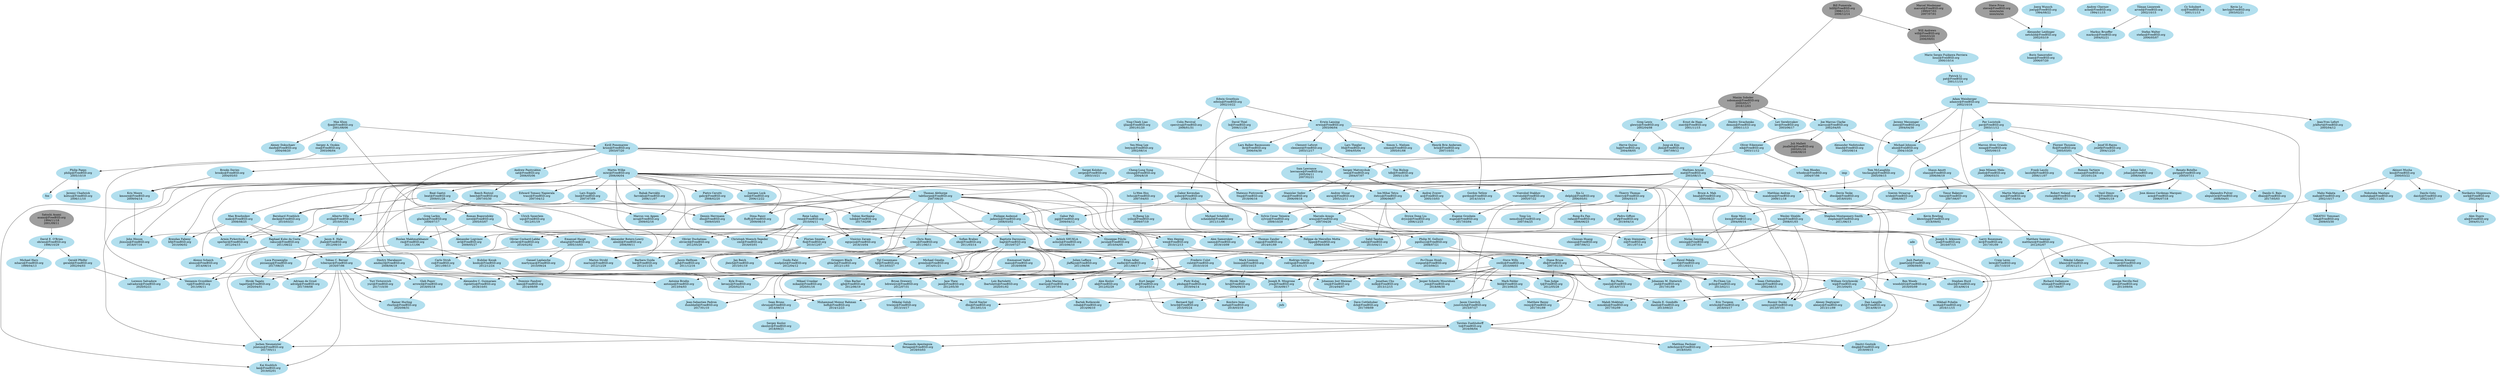 # $FreeBSD$

# This file is meant to list all FreeBSD ports committers and describe the
# mentor-mentee relationships between them.
# The graphical output can be generated from this file with the following
# command:
# $ dot -T png -o file.png committers-ports.dot
#
# The dot binary is part of the graphics/graphviz port.

digraph ports {

# Node definitions follow this example:
#
#   foo [label="Foo Bar\nfoo@FreeBSD.org\n????/??/??"]
#
# ????/??/?? is the date when the commit bit was obtained, usually the one you
# can find looking at svn logs for the svnadmin/access file.
# Use YYYY/MM/DD format.
#
# For returned commit bits, the node definition will follow this example:
#
#   foo [label="Foo Bar\nfoo@FreeBSD.org\n????/??/??\n????/??/??"]
#
# The first date is the same as for an active committer, the second date is
# the date when the commit bit has been returned. Again, check svn logs.

node [color=grey62, style=filled, bgcolor=black];

# Alumni go here.. Try to keep things sorted.

asami [label="Satoshi Asami\nasami@FreeBSD.org\n1994/11/18\n2001/09/11"]
billf [label="Bill Fumerola\nbillf@FreeBSD.org\n1998/11/11\n2006/12/14"]
jmallett [label="Juli Mallett\njmallett@FreeBSD.org\n2003/01/16\n2006/08/10"]
marcel [label="Marcel Moolenaar\nmarcel@FreeBSD.org\n1999/07/03\n2007/07/01"]
sobomax[label="Maxim Sobolev\nsobomax@FreeBSD.org\n2000/05/17\n2018/12/03"]
steve [label="Steve Price\nsteve@FreeBSD.org\nxxxx/xx/xx\nxxxx/xx/xx"]
will [label="Will Andrews\nwill@FreeBSD.org\n2000/03/20\n2006/09/01"]

node [color=lightblue2, style=filled, bgcolor=black];

# Current ports committers go here. Try to keep things sorted.

"0mp" [label="Mateusz Piotrowski\n0mp@FreeBSD.org\n2018/06/16"]
ache [label="Andrey Chernov\nache@FreeBSD.org\n1994/11/15"]
acm [label="Jose Alonso Cardenas Marquez\nacm@FreeBSD.org\n2006/07/18"]
adamw [label="Adam Weinberger\nadamw@FreeBSD.org\n2002/10/16"]
adridg [label="Adriaan de Groot\nadridg@FreeBSD.org\n2017/09/08"]
ahze [label="Michael Johnson\nahze@FreeBSD.org\n2004/10/29"]
ak [label="Alex Kozlov\nak@FreeBSD.org\n2012/02/29"]
ale [label="Alex Dupre\nale@FreeBSD.org\n2004/01/12"]
alepulver [label="Alejandro Pulver\nalepulver@FreeBSD.org\n2006/04/01"]
alexbl [label="Alexander Botero-Lowry\nalexbl@FreeBSD.org\n2006/09/11"]
alexey [label="Alexey Degtyarev\nalexey@FreeBSD.org\n2013/11/09"]
alonso [label="Alonso Schaich\nalonso@FreeBSD.org\n2014/08/14"]
amdmi3 [label="Dmitry Marakasov\namdmi3@FreeBSD.org\n2008/06/19"]
anray [label="Andrey Slusar\nanray@FreeBSD.org\n2005/12/11"]
antoine [label="Antoine Brodin\nantoine@FreeBSD.org\n2013/04/03"]
araujo [label="Marcelo Araujo\naraujo@FreeBSD.org\n2007/04/26"]
arrowd [label="Gleb Popov\narrowd@FreeBSD.org\n2018/05/18"]
arved [label="Tilman Linneweh\narved@FreeBSD.org\n2002/10/15"]
ashish [label="Ashish SHUKLA\nashish@FreeBSD.org\n2010/06/10"]
avilla [label="Alberto Villa\navilla@FreeBSD.org\n2010/01/24"]
avl [label="Alexander Logvinov\navl@FreeBSD.org\n2009/05/27"]
az [label="Andrej Zverev\naz@FreeBSD.org\n2005/10/03"]
bapt [label="Baptiste Daroussin\nbapt@FreeBSD.org\n2010/07/27"]
bar [label="Barbara Guida\nbar@FreeBSD.org\n2012/11/25"]
bdrewery [label="Bryan Drewery\nbdrewery@FreeBSD.org\n2012/07/31"]
beat [label="Beat Gaetzi\nbeat@FreeBSD.org\n2009/01/28"]
beech [label="Beech Rintoul\nbeech@FreeBSD.org\n2007/05/30"]
bf [label="Brendan Fabeny\nbf@FreeBSD.org\n2010/06/02"]
bland [label="Alexander Nedotsukov\nbland@FreeBSD.org\n2003/08/14"]
bmah [label="Bruce A. Mah\nbmah@FreeBSD.org\n2000/08/23"]
bofh [label="Muhammad Moinur Rahman\nbofh@FreeBSD.org\n2014/12/23"]
brnrd [label="Bernard Spil\nbrnrd@FreeBSD.org\n2015/05/24"]
brix [label="Henrik Brix Andersen\nbrix@FreeBSD.org\n2007/10/31"]
brooks [label="Brooks Davies\nbrooks@FreeBSD.org\n2004/05/03"]
bsam [label="Boris Samorodov\nbsam@FreeBSD.org\n2006/07/20"]
chinsan [label="Chinsan Huang\nchinsan@FreeBSD.org\n2007/06/12"]
clement [label="Clement Laforet\nclement@FreeBSD.org\n2003/12/17"]
clsung [label="Cheng-Lung Sung\nclsung@FreeBSD.org\n2004/8/18"]
cmt [label="Christoph Moench-Tegeder\ncmt@FreeBSD.org\n2016/03/01"]
cperciva [label="Colin Percival\ncperciva@FreeBSD.org\n2006/01/31"]
crees [label="Chris Rees\ncrees@FreeBSD.org\n2011/06/11"]
cs [label="Carlo Strub\ncs@FreeBSD.org\n2011/09/13"]
culot [label="Frederic Culot\nculot@FreeBSD.org\n2010/10/16"]
cy [label="Cy Schubert\ncy@FreeBSD.org\n2001/11/13"]
daichi [label="Daichi Goto\ndaichi@FreeBSD.org\n2002/10/17"]
danfe [label="Alexey Dokuchaev\ndanfe@FreeBSD.org\n2004/08/20"]
danilo [label="Danilo E. Gondolfo\ndanilo@FreeBSD.org\n2013/09/23"]
db [label="Diane Bruce\ndb@FreeBSD.org\n2007/01/18"]
dbaio [label="Danilo G. Baio\ndbaio@FreeBSD.org\n2017/05/03"]
dbn [label="David Naylor\ndbn@FreeBSD.org\n2013/01/14"]
dch [label="Dave Cottlehuber\ndch@FreeBSD.org\n2017/09/09"]
decke [label="Bernhard Froehlich\ndecke@FreeBSD.org\n2010/03/21"]
delphij [label="Xin Li\ndelphij@FreeBSD.org\n2006/05/01"]
demon [label="Dmitry Sivachenko\ndemon@FreeBSD.org\n2000/11/13"]
dhn [label="Dennis Herrmann\ndhn@FreeBSD.org\n2009/03/03"]
dmgk [label="Dmitri Goutnik\ndmgk@FreeBSD.org\n2019/09/15"]
dryice [label="Dryice Dong Liu\ndryice@FreeBSD.org\n2006/12/25"]
dteske [label="Devin Teske\ndteske@FreeBSD.org\n2018/03/01"]
dumbbell [label="Jean-Sebastien Pedron\ndumbbell@FreeBSD.org\n2017/01/10"]
dvl [label="Dan Langille\ndvl@FreeBSD.org\n2014/08/10"]
eadler [label="Eitan Adler\neadler@FreeBSD.org\n2011/08/17"]
edwin [label="Edwin Groothuis\nedwin@FreeBSD.org\n2002/10/22"]
egypcio [label="Vin&iacute;cius Zavam\negypcio@FreeBSD.org\n2018/10/04"]
ehaupt [label="Emanuel Haupt\nehaupt@FreeBSD.org\n2005/10/03"]
eik [label="Oliver Eikemeier\neik@FreeBSD.org\n2003/11/12"]
ericbsd [label="Eric Turgeon\nericbsd@FreeBSD.org\n2018/03/17"]
erwin [label="Erwin Lansing\nerwin@FreeBSD.org\n2003/06/04"]
eugen [label="Eugene Grosbein\neugen@FreeBSD.org\n2017/03/04"]
farrokhi [label="Babak Farrokhi\nfarrokhi@FreeBSD.org\n2006/11/07"]
feld [label="Mark Felder\nfeld@FreeBSD.org\n2013/06/25"]
fernape [label="Fernando Apesteguia\nfernape@FreeBSD.org\n2018/03/03"]
fjoe [label="Max Khon\nfjoe@FreeBSD.org\n2001/08/06"]
flo [label="Florian Smeets\nflo@FreeBSD.org\n2010/12/07"]
fluffy [label="Dima Panov\nfluffy@FreeBSD.org\n2009/08/10"]
flz [label="Florent Thoumie\nflz@FreeBSD.org\n2005/03/01"]
gabor [label="Gabor Kovesdan\ngabor@FreeBSD.org\n2006/12/05"]
gahr [label="Pietro Cerutti\ngahr@FreeBSD.org\n2008/02/20"]
garga [label="Renato Botelho\ngarga@FreeBSD.org\n2005/07/11"]
gblach [label="Grzegorz Blach\ngblach@FreeBSD.org\n2012/11/03"]
gerald [label="Gerald Pfeifer\ngerald@FreeBSD.org\n2002/04/03"]
gjb [label="Glen Barber\ngjb@FreeBSD.org\n2012/06/19"]
glarkin [label="Greg Larkin\nglarkin@FreeBSD.org\n2008/07/17"]
glewis [label="Greg Lewis\nglewis@FreeBSD.org\n2002/04/08"]
gordon [label="Gordon Tetlow\ngordon@FreeBSD.org\n2014/10/14"]
grembo [label="Michael Gmelin\ngrembo@FreeBSD.org\n2014/01/21"]
gnn [label="George Neville-Neil\ngnn@FreeBSD.org\n2013/09/04"]
hq [label="Herve Quiroz\nhq@FreeBSD.org\n2004/08/05"]
hrs [label="Hiroki Sato\nhrs@FreeBSD.org\n2004/04/10"]
ijliao [label="Ying-Chieh Liao\nijliao@FreeBSD.org\n2001/01/20"]
itetcu [label="Ion-Mihai Tetcu\nitetcu@FreeBSD.org\n2006/06/07"]
jacula [label="Giuseppe Pilichi\njacula@FreeBSD.org\n2010/04/05"]
jadawin [label="Philippe Audeoud\njadawin@FreeBSD.org\n2008/03/02"]
jase [label="Jase Thew\njase@FreeBSD.org\n2012/05/30"]
jbeich [label="Jan Beich\njbeich@FreeBSD.org\n2015/01/19"]
jgh [label="Jason Helfman\njgh@FreeBSD.org\n2011/12/16"]
jhale [label="Jason E. Hale\njhale@FreeBSD.org\n2012/09/10"]
jhixson [label="John Hixson\njhixson@FreeBSD.org\n2018/07/16"]
jkim [label="Jung-uk Kim\njkim@FreeBSD.org\n2007/09/12"]
jlaffaye [label="Julien Laffaye\njlaffaye@FreeBSD.org\n2011/06/06"]
jmd [label="Johannes M. Dieterich\njmd@FreeBSD.org\n2017/01/09"]
jmelo [label="Jean Milanez Melo\njmelo@FreeBSD.org\n2006/03/31"]
joneum [label="Jochen Neumeister\njoneum@FreeBSD.org\n2017/05/11"]
joerg [label="Joerg Wunsch\njoerg@FreeBSD.org\n1994/08/22"]
johans [label="Johan Selst\njohans@FreeBSD.org\n2006/04/01"]
josef [label="Josef El-Rayes\njosef@FreeBSD.org\n2004/12/20"]
jpaetzel [label="Josh Paetzel\njpaetzel@FreeBSD.org\n2008/09/05"]
jrm [label="Joseph R. Mingrone\njrm@FreeBSD.org\n2016/09/17"]
jsa [label="Joseph S. Atkinson\njsa@FreeBSD.org\n2010/07/15"]
jsm [label="Jesper Schmitz Mouridsen\njsm@FreeBSD.org\n2018/06/30"]
junovitch [label="Jason Unovitch\njunovitch@FreeBSD.org\n2015/07/27"]
jylefort [label="Jean-Yves Lefort\njylefort@FreeBSD.org\n2005/04/12"]
kai [label="Kai Knoblich\nkai@FreeBSD.org\n2019/02/01"]
kami [label="Dominic Fandrey\nkami@FreeBSD.org\n2014/09/09"]
kbowling [label="Kevin Bowling\nkbowling@FreeBSD.org\n2018/09/02"]
kevans [label="Kyle Evans\nkevans@FreeBSD.org\n2020/02/14"]
kevlo [label="Kevin Lo\nkevlo@FreeBSD.org\n2003/02/21"]
kmoore [label="Kris Moore\nkmoore@FreeBSD.org\n2009/04/14"]
knu [label="Akinori Musha\nknu@FreeBSD.org\n2000/03/22"]
koitsu [label="Jeremy Chadwick\nkoitsu@FreeBSD.org\n2006/11/10"]
koobs [label="Kubilay Kocak\nkoobs@FreeBSD.org\n2012/12/24"]
krion [label="Kirill Ponomarew\nkrion@FreeBSD.org\n2003/07/20"]
kwm [label="Koop Mast\nkwm@FreeBSD.org\n2004/09/14"]
laszlof [label="Frank Laszlo\nlaszlof@FreeBSD.org\n2006/11/07"]
lawrance [label="Sam Lawrance\nlawrance@FreeBSD.org\n2005/04/11\n2007/02/21"]
lbartoletti [label="Loïc Bartoletti\nlbartoletti@FreeBSD.org\n2020/01/02"]
lbr [label="Lars Balker Rasmussen\nlbr@FreeBSD.org\n2006/04/30"]
leeym [label="Yen-Ming Lee\nleeym@FreeBSD.org\n2002/08/14"]
ler [label="Larry Rosenman\nler@FreeBSD.org\n2017/01/09"]
leres [label="Craig Leres\nleres@FreeBSD.org\n2017/10/10"]
lev [label="Lev Serebryakov\nlev@FreeBSD.org\n2003/06/17"]
lifanov [label="Nikolai Lifanov\nlifanov@FreeBSD.org\n2016/12/11"]
linimon [label="Mark Linimon\nlinimon@FreeBSD.org\n2003/10/23"]
lioux [label="Mario Sergio Fujikawa Ferriera\nlioux@FreeBSD.org\n2000/10/14"]
lippe [label="Felippe de Meirelles Motta\nlippe@FreeBSD.org\n2008/03/08"]
lme [label="Lars Engels\nlme@FreeBSD.org\n2007/07/09"]
lth [label="Lars Thegler\nlth@FreeBSD.org\n2004/05/04"]
lwhsu [label="Li-Wen Hsu\nlwhsu@FreeBSD.org\n2007/04/03"]
lx [label="David Thiel\nlx@FreeBSD.org\n2006/11/29"]
madpilot [label="Guido Falsi\nmadpilot@FreeBSD.org\n2012/04/12"]
maho [label="Maho Nakata\nmaho@FreeBSD.org\n2002/10/17"]
makc [label="Max Brazhnikov\nmakc@FreeBSD.org\n2008/08/25"]
mandree [label="Matthias Andree\nmandree@FreeBSD.org\n2009/11/18"]
manu [label="Emmanuel Vadot\nmanu@FreeBSD.org\n2018/09/06"]
marcus [label="Joe Marcus Clarke\nmarcus@FreeBSD.org\n2002/04/05"]
marino [label="John Marino\nmarino@FreeBSD.org\n2013/07/04"]
marius [label="Marius Strobl\nmarius@FreeBSD.org\n2012/12/29"]
markus [label="Markus Brueffer\nmarkus@FreeBSD.org\n2004/02/21"]
martymac [label="Ganael Laplanche\nmartymac@FreeBSD.org\n2010/09/24"]
mat [label="Mathieu Arnold\nmat@FreeBSD.org\n2003/08/15"]
matthew [label="Matthew Seaman\nmatthew@FreeBSD.org\n2012/02/07"]
meta [label="Koichiro Iwao\nmeta@FreeBSD.org\n2018/03/19"]
mezz [label="Jeremy Messenger\nmezz@FreeBSD.org\n2004/04/30"]
mfechner [label="Matthias Fechner\nmfechner@FreeBSD.org\n2018/03/01"]
mharo [label="Michael Haro\nmharo@FreeBSD.org\n1999/04/13"]
mikael [label="Mikael Urankar\nmikael@FreeBSD.org\n2020/01/16"]
milki [label="Jonathan Chu\nmilki@FreeBSD.org\n2013/12/15"]
misha [label="Mikhail Pchelin\nmisha@FreeBSD.org\n2016/11/15"]
miwi [label="Martin Wilke\nmiwi@FreeBSD.org\n2006/06/04"]
mm [label="Martin Matuska\nmm@FreeBSD.org\n2007/04/04"]
mmokhi [label="Mahdi Mokhtari\nmmokhi@FreeBSD.org\n2017/02/09"]
mnag [label="Marcus Alves Grando\nmnag@FreeBSD.org\n2005/09/15"]
mva [label="Marcus von Appen\nmva@FreeBSD.org\n2009/02/16"]
nemysis [label="Rusmir Dusko\nnemysis@FreeBSD.org\n2013/07/31"]
nemoliu [label="Tong Liu\nnemoliu@FreeBSD.org\n2007/04/25"]
netchild [label="Alexander Leidinger\nnetchild@FreeBSD.org\n2002/03/19"]
nobutaka [label="Nobutaka Mantani\nnobutaka@FreeBSD.org\n2001/11/02"]
nork [label="Norikatsu Shigemura\nnork@FreeBSD.org\n2002/04/01"]
novel [label="Roman Bogorodskiy\nnovel@FreeBSD.org\n2005/03/07"]
nox [label="Juergen Lock\nnox@FreeBSD.org\n2006/12/22"]
obrien [label="David E. O'Brien\nobrien@FreeBSD.org\n1996/10/29"]
olivier [label="Olivier Cochard-Labbe\nolivier@FreeBSD.org\n2016/02/02"]
olivierd [label="Olivier Duchateau\nolivierd@FreeBSD.org\n2012/05/29"]
osa [label="Sergey A. Osokin\nosa@FreeBSD.org\n2003/06/04"]
pat [label="Patrick Li\npat@FreeBSD.org\n2001/11/14"]
pav [label="Pav Lucistnik\npav@FreeBSD.org\n2003/11/12"]
pawel [label="Pawel Pekala\npawel@FreeBSD.org\n2011/03/11"]
pclin [label="Po-Chien Lin\npclin@FreeBSD.org\n2013/02/11"]
pfg [label="Pedro Giffuni\npfg@FreeBSD.org\n2019/04/14"]
pgj [label="Gabor Pali\npgj@FreeBSD.org\n2009/04/12"]
pgollucci [label="Philip M. Gollucci\npgollucci@FreeBSD.org\n2008/07/21"]
philip [label="Philip Paeps\nphilip@FreeBSD.org\n2005/10/19"]
pi [label="Kurt Jaeger\npi@FreeBSD.org\n2014/03/14"]
pizzamig [label="Luca Pizzamiglio\npizzamig@FreeBSD.org\n2017/08/25"]
pkubaj [label="Piotr Kubaj\npkubaj@FreeBSD.org\n2019/04/14"]
rafan [label="Rong-En Fan\nrafan@FreeBSD.org\n2006/06/23"]
rakuco [label="Raphael Kubo da Costa\nrakuco@FreeBSD.org\n2011/08/22"]
rene [label="Rene Ladan\nrene@FreeBSD.org\n2010/04/11"]
rezny [label="Matthew Rezny\nrezny@FreeBSD.org\n2017/01/09"]
rhurlin [label="Rainer Hurling\nrhurlin@FreeBSD.org\n2020/08/31"]
riggs [label="Thomas Zander\nriggs@FreeBSD.org\n2014/01/09"]
rigoletto [label="Alexandre C. Guimaraes\nrigoletto@FreeBSD.org\n2018/10/01"]
rm [label="Ruslan Makhmatkhanov\nrm@FreeBSD.org\n2011/11/06"]
rnoland [label="Robert Noland\nrnoland@FreeBSD.org\n2008/07/21"]
robak [label="Bartek Rutkowski\nrobak@FreeBSD.org\n2014/06/10"]
rodrigo [label="Rodrigo Osorio\nrodrigo@FreeBSD.org\n2014/01/15"]
romain [label="Romain Tartiere\nromain@FreeBSD.org\n2010/01/24"]
rpaulo [label="Rui Paulo\nrpaulo@FreeBSD.org\n2014/07/15"]
sahil [label="Sahil Tandon\nsahil@FreeBSD.org\n2010/04/11"]
salvadore [label="Lorenzo Salvadore\nsalvadore@FreeBSD.org\n2020/02/21"]
samm [label="Alex Samorukov\nsamm@FreeBSD.org\n2019/10/09"]
sat [label="Andrew Pantyukhin\nsat@FreeBSD.org\n2006/05/06"]
sbruno [label="Sean Bruno\nsbruno@FreeBSD.org\n2014/09/14"]
sbz [label="Sofian Brabez\nsbz@FreeBSD.org\n2011/03/14"]
scheidell [label="Michael Scheidell\nscheidell@FreeBSD.org\n2011/11/06"]
seanc [label="Sean Chittenden\nseanc@FreeBSD.org\n2002/08/15"]
sem [label="Sergey Matveychuk\nsem@FreeBSD.org\n2004/07/07"]
sergei [label="Sergei Kolobov\nsergei@FreeBSD.org\n2003/10/21"]
shaun [label="Shaun Amott\nshaun@FreeBSD.org\n2006/06/19"]
shurd [label="Stephen Hurd\nshurd@FreeBSD.org\n2014/06/14"]
simon [label="Simon L. Nielsen\nsimon@FreeBSD.org\n2005/01/08"]
skozlov [label="Sergey Kozlov\nskozlov@FreeBSD.org\n2018/09/21"]
skreuzer [label="Steven Kreuzer\nskreuzer@FreeBSD.org\n2009/03/25"]
sperber[label="Armin Pirkovitsch\nsperber@FreeBSD.org\n2012/04/15"]
stas [label="Stanislav Sedov\nstas@FreeBSD.org\n2006/09/18"]
stefan [label="Stefan Walter\nstefan@FreeBSD.org\n2006/05/07"]
stephen [label="Stephen Montgomery-Smith\nstephen@FreeBSD.org\n2011/06/13"]
sunpoet [label="Po-Chuan Hsieh\nsunpoet@FreeBSD.org\n2010/09/21"]
swills [label="Steve Wills\nswills@FreeBSD.org\n2010/09/03"]
sylvio [label="Sylvio Cesar Teixeira\nsylvio@FreeBSD.org\n2009/10/29"]
tabthorpe [label="Thomas Abthorpe\ntabthorpe@FreeBSD.org\n2007/08/20"]
tagattie [label="Hiroki Tagato\ntagattie@FreeBSD.org\n2020/04/01"]
tcberner [label="Tobias C. Berner\ntcberner@FreeBSD.org\n2016/07/06"]
tdb [label="Tim Bishop\ntdb@FreeBSD.org\n2005/11/30"]
thierry [label="Thierry Thomas\nthierry@FreeBSD.org\n2004/03/15"]
tijl [label="Tijl Coosemans\ntijl@FreeBSD.org\n2013/03/27"]
timur [label="Timur Bakeyev\ntimur@FreeBSD.org\n2007/06/07"]
tj [label="Tom Judge\ntj@FreeBSD.org\n2012/05/28"]
tmclaugh [label="Tom McLaughlin\ntmclaugh@FreeBSD.org\n2005/09/15"]
tobik [label="Tobias Kortkamp\ntobik@FreeBSD.org\n2017/02/08"]
tota [label="TAKATSU Tomonari\ntota@FreeBSD.org\n2009/03/30"]
trasz [label="Edward Tomasz Napierala\ntrasz@FreeBSD.org\n2007/04/12"]
trhodes [label="Tom Rhodes\ntrhodes@FreeBSD.org\n2004/07/06"]
trociny [label="Mikolaj Golub\ntrociny@FreeBSD.org\n2013/10/17"]
tz [label="Torsten Zuehlsdorff\ntz@FreeBSD.org\n2016/06/04"]
ultima [label="Richard Gallamore\nultima@FreeBSD.org\n2017/06/07"]
uqs [label="Ulrich Spoerlein\nuqs@FreeBSD.org\n2012/01/19"]
vd [label="Vasil Dimov\nvd@FreeBSD.org\n2006/01/19"]
vg [label="Veniamin Gvozdikov\nvg@FreeBSD.org\n2013/06/11"]
vsevolod [label="Vsevolod Stakhov\nvsevolod@FreeBSD.org\n2005/07/22"]
wen [label="Wen Heping\nwen@FreeBSD.org\n2010/12/13"]
wg [label="William Grzybowski\nwg@FreeBSD.org\n2013/04/01"]
woodsb02 [label="Ben Woods\nwoodsb02@FreeBSD.org\n2016/05/09"]
wxs [label="Wesley Shields\nwxs@FreeBSD.org\n2008/01/03"]
xmj [label="Johannes Jost Meixner\nxmj@FreeBSD.org\n2014/04/07"]
xride [label="Soeren Straarup\nxride@FreeBSD.org\n2006/09/27"]
yuri [label="Yuri Victorovich\nyuri@FreeBSD.org\n2017/10/30"]
yzlin [label="Yi-Jheng Lin\nyzlin@FreeBSD.org\n2009/07/19"]
zeising [label="Niclas Zeising\nzeising@FreeBSD.org\n2012/07/03"]
zi [label="Ryan Steinmetz\nzi@FreeBSD.org\n2011/07/14"]
znerd [label="Ernst de Haan\nznerd@FreeBSD.org\n2001/11/15"]

# Here are the mentor/mentee relationships.
# Group together all the mentees for a particular mentor.
# Keep the list sorted by mentor login.

adamw -> ahze
adamw -> jylefort
adamw -> ler
adamw -> mezz
adamw -> pav
adamw -> woodsb02

ade -> jpaetzel

ahze -> shaun
ahze -> tmclaugh

amdmi3 -> jrm
amdmi3 -> arrowd

antoine -> dumbbell

araujo -> dmgk
araujo -> egypcio
araujo -> jhixson
araujo -> lippe
araujo -> pclin
araujo -> pgollucci
araujo -> samm

arrowd -> rhurlin

arved -> markus
arved -> stefan

asami -> obrien

avilla -> jhale
avilla -> rakuco

az -> eugen

bdrewery -> dbn
bdrewery -> sbruno
bdrewery -> trociny

bapt -> bdrewery
bapt -> bofh
bapt -> dumbbell
bapt -> eadler
bapt -> ericbsd
bapt -> grembo
bapt -> jbeich
bapt -> jlaffaye
bapt -> kevans
bapt -> manu
bapt -> marius
bapt -> marino
bapt -> rodrigo
bapt -> rpaulo
bapt -> sbruno

beat -> decke
beat -> egypcio
beat -> marius
beat -> sperber
beat -> uqs

beech -> glarkin
beech -> mva

billf -> sobomax
billf -> will

brooks -> kmoore

clement -> tdb
clement -> lawrance

clsung -> lwhsu
clsung -> tabthorpe

crees -> feld
crees -> gjb
crees -> jgh
crees -> madpilot
crees -> gblach
crees -> tijl

cs -> kami

culot -> danilo
culot -> jase
culot -> marino
culot -> pi
culot -> wg

db -> tj
db -> shurd

decke -> sperber

delphij -> junovitch
delphij -> nemoliu
delphij -> rafan

demon -> mat

eadler -> ak
eadler -> antoine
eadler -> dbn
eadler -> bdrewery
eadler -> gjb
eadler -> milki
eadler -> tj
eadler -> vg

edwin -> cperciva
edwin -> erwin
edwin -> linimon
edwin -> lx

ehaupt -> db
ehaupt -> martymac
ehaupt -> tagattie

eik -> sem
eik -> trhodes

erwin -> brix
erwin -> clement
erwin -> gabor
erwin -> gordon
erwin -> lbr
erwin -> lth
erwin -> simon

feld -> brnrd
feld -> junovitch
feld -> mmokhi
feld -> rezny

fjoe -> danfe
fjoe -> flo
fjoe -> krion
fjoe -> osa

flo -> bar
flo -> jase
flo -> jbeich
flo -> grembo

flz -> garga
flz -> johans
flz -> laszlof
flz -> romain

jpaetzel -> misha
jpaetzel -> wg

gabor -> lippe
gabor -> pgj
gabor -> stephen
gabor -> scheidell

garga -> acm
garga -> alepulver
garga -> dbaio
garga -> mandree
garga -> mm
garga -> rnoland
garga -> vd
garga -> wxs
garga -> xride

gerald -> salvadore

glarkin -> avl
glarkin -> cs
glarkin -> rm

glewis -> hq
glewis -> jkim

hrs -> meta

ijliao -> leeym

imp -> dteske

itetcu -> ak
itetcu -> araujo
itetcu -> dryice
itetcu -> sahil
itetcu -> sylvio

jadawin -> bapt
jadawin -> flo
jadawin -> olivier
jadawin -> pi
jadawin -> riggs
jadawin -> sbz
jadawin -> wen

joerg -> netchild

joneum -> kai

jrm -> dch
jrm -> jwb

junovitch -> tz

kmoore -> jhixson

knu -> daichi
knu -> maho
knu -> nobutaka
knu -> nork

koobs -> brnrd
koobs -> kami
koobs -> kevans
koobs -> woodsb02
koobs -> xmj

krion -> "0mp"
krion -> brooks
krion -> kbowling
krion -> miwi
krion -> novel
krion -> philip
krion -> samm
krion -> sat
krion -> sem
krion -> sergei

kwm -> jsa
kwm -> rodrigo
kwm -> zeising

lawrance -> itetcu

leeym -> clsung

ler -> leres

lifanov -> ultima

linimon -> hrs
linimon -> pkubaj

lioux -> pat

lme -> pizzamig
lme -> tobik

lwhsu -> yzlin

maho -> stephen
maho -> tota

manu -> mikael

marcus -> ahze
marcus -> bland
marcus -> eik
marcus -> jmallett

marino -> bofh
marino -> robak

makc -> alonso
makc -> bf
makc -> jhale
makc -> rakuco

mat -> "0mp"
mat -> bmah
mat -> dteske
mat -> dvl
mat -> gordon
mat -> mmokhi
mat -> seanc
mat -> tcberner
mat -> thierry
mat -> tobik
mat -> woodsb02
mat -> rigoletto
mat -> pkubaj

matthew -> leres
matthew -> lifanov
matthew -> ultima

mezz -> tmclaugh

miwi -> amdmi3
miwi -> antoine
miwi -> avilla
miwi -> beat
miwi -> bf
miwi -> cmt
miwi -> decke
miwi -> dhn
miwi -> farrokhi
miwi -> fluffy
miwi -> gahr
miwi -> jhixson
miwi -> joneum
miwi -> jsm
miwi -> kai
miwi -> kmoore
miwi -> lme
miwi -> makc
miwi -> mandree
miwi -> mva
miwi -> nemysis
miwi -> nox
miwi -> olivierd
miwi -> pawel
miwi -> rm
miwi -> sbz
miwi -> sperber
miwi -> sylvio
miwi -> tabthorpe
miwi -> trasz
miwi -> wen
miwi -> zeising

mnag -> jmelo

netchild -> bsam

nork -> ale

novel -> alexbl
novel -> ehaupt
novel -> rm

obrien -> mharo
obrien -> gerald

olivier -> pizzamig

osa -> vg

pat -> adamw

pav -> ahze
pav -> flz
pav -> josef
pav -> kwm
pav -> mnag

pawel -> nemysis

pgj -> ashish
pgj -> jacula

pgollucci -> junovitch
pgollucci -> sunpoet
pgollucci -> swills

philip -> fox
philip -> koitsu

pi -> meta
pi -> tz

pizzamig -> tagattie

rafan -> chinsan

rakuco -> adridg
rakuco -> alonso
rakuco -> tcberner

rene -> bar
rene -> cmt
rene -> crees
rene -> egypcio
rene -> jgh
rene -> jmd
rene -> joneum
rene -> ler
rene -> olivierd

rm -> koobs
rm -> vg

sahil -> culot
sahil -> eadler

sat -> beech

sbruno -> skozlov

sem -> az
sem -> anray
sem -> delphij
sem -> stas

shaun -> timur
shaun -> matthew

skreuzer -> gnn
skreuzer -> shurd

sobomax -> demon
sobomax -> glewis
sobomax -> lev
sobomax -> marcus
sobomax -> znerd

stas -> araujo

steve -> netchild

swills -> dch
swills -> feld
swills -> jmd
swills -> jrm
swills -> jsm
swills -> lbartoletti
swills -> mfechner
swills -> milki
swills -> pclin
swills -> rezny
swills -> robak
swills -> rpaulo
swills -> seanc
swills -> tz
swills -> xmj

tabthorpe -> ashish
tabthorpe -> avilla
tabthorpe -> avl
tabthorpe -> bapt
tabthorpe -> crees
tabthorpe -> dhn
tabthorpe -> fluffy
tabthorpe -> jacula
tabthorpe -> jadawin
tabthorpe -> jlaffaye
tabthorpe -> madpilot
tabthorpe -> pgj
tabthorpe -> rene
tabthorpe -> zi
tabthorpe -> gblach

tcberner -> adridg
tcberner -> arrowd
tcberner -> fernape
tcberner -> joneum
tcberner -> kai
tcberner -> lbartoletti
tcberner -> pkubaj
tcberner -> rhurlin
tcberner -> rigoletto
tcberner -> salvadore
tcberner -> yuri

thierry -> jadawin
thierry -> riggs
thierry -> pfg

timur -> kbowling

tmclaugh -> itetcu
tmclaugh -> xride

tz -> dmgk
tz -> joneum
tz -> fernape
tz -> mfechner

vsevolod -> eugen

wen -> cs
wen -> culot
wen -> pawel

wg -> alexey
wg -> danilo
wg -> dvl
wg -> ericbsd
wg -> misha
wg -> nemysis

will -> lioux

wxs -> jsa
wxs -> nemysis
wxs -> sahil
wxs -> skreuzer
wxs -> swills
wxs -> zi

}
